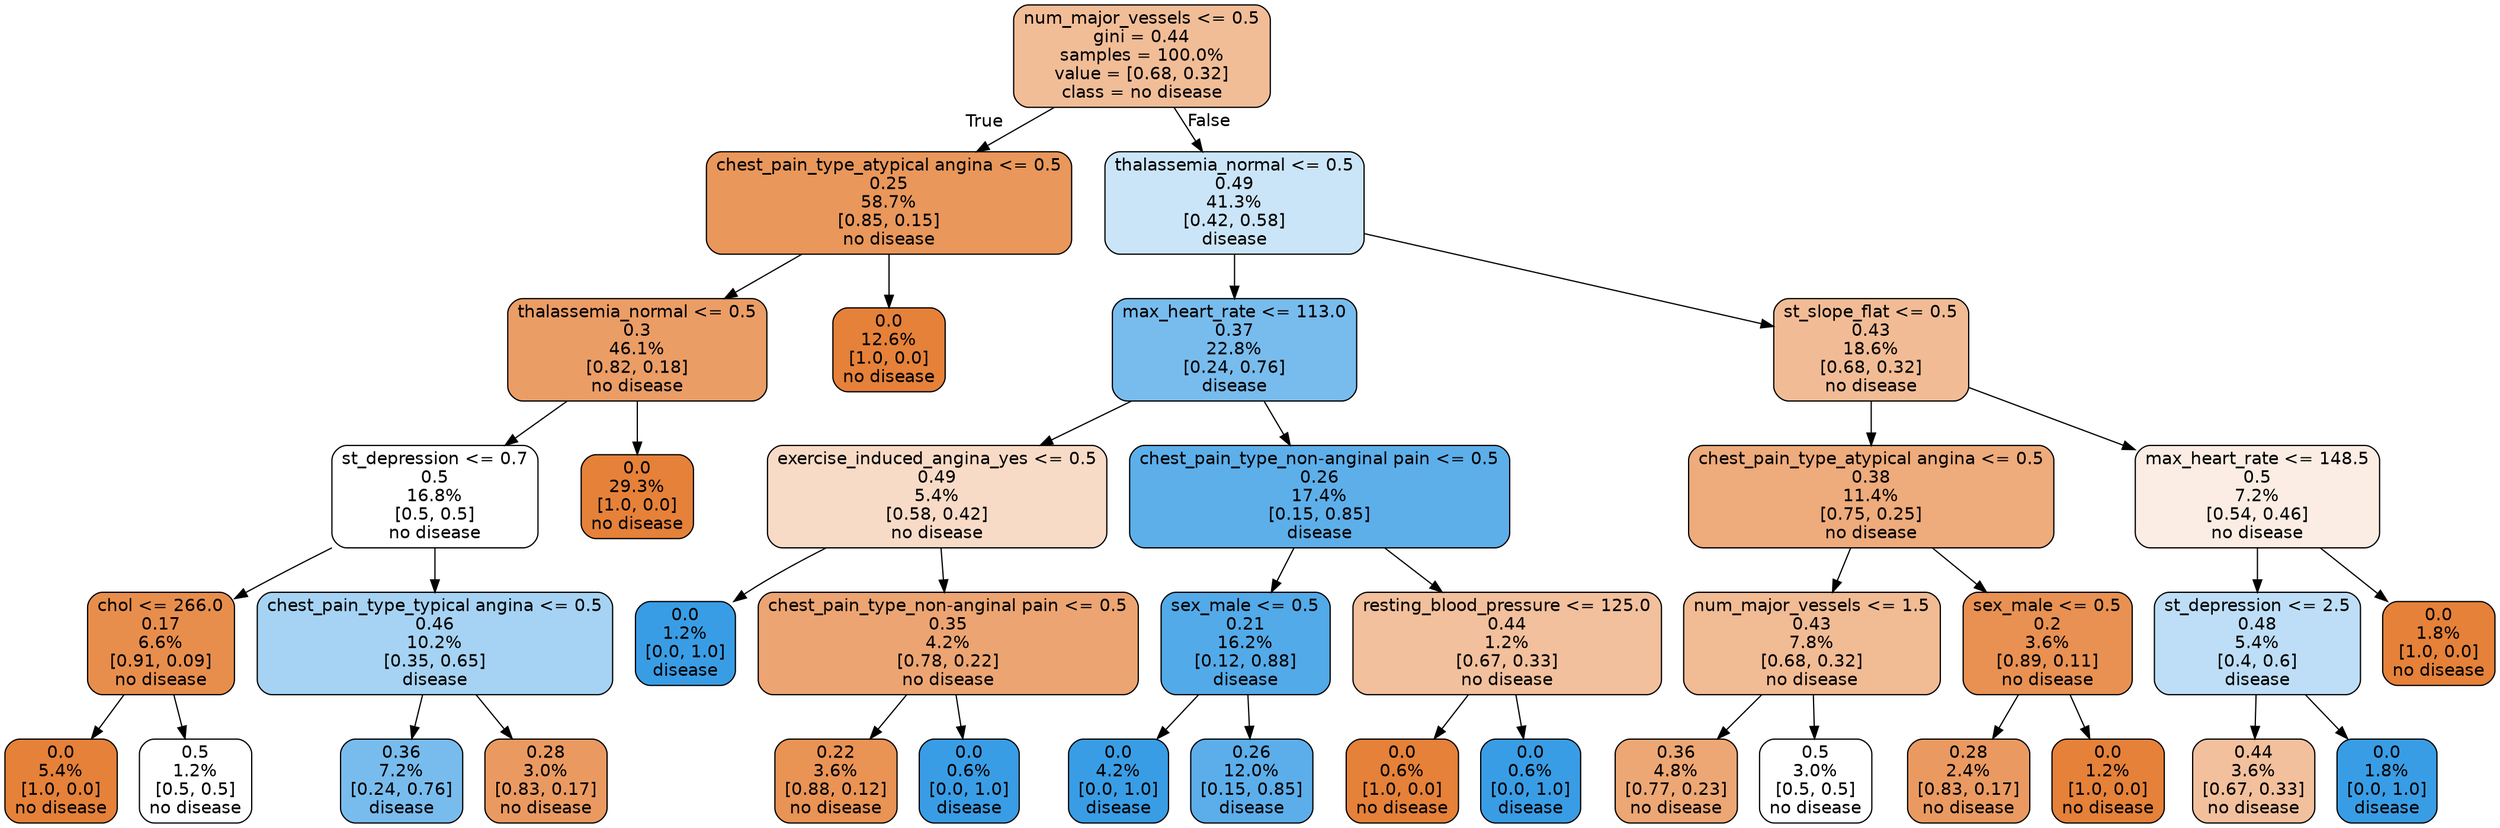 digraph Tree {
node [shape=box, style="filled, rounded", color="black", fontname="helvetica"] ;
edge [fontname="helvetica"] ;
0 [label="num_major_vessels <= 0.5\ngini = 0.44\nsamples = 100.0%\nvalue = [0.68, 0.32]\nclass = no disease", fillcolor="#f1bd97"] ;
1 [label="chest_pain_type_atypical angina <= 0.5\n0.25\n58.7%\n[0.85, 0.15]\nno disease", fillcolor="#e9975b"] ;
0 -> 1 [labeldistance=2.5, labelangle=45, headlabel="True"] ;
2 [label="thalassemia_normal <= 0.5\n0.3\n46.1%\n[0.82, 0.18]\nno disease", fillcolor="#eb9d66"] ;
1 -> 2 ;
3 [label="st_depression <= 0.7\n0.5\n16.8%\n[0.5, 0.5]\nno disease", fillcolor="#ffffff"] ;
2 -> 3 ;
4 [label="chol <= 266.0\n0.17\n6.6%\n[0.91, 0.09]\nno disease", fillcolor="#e88e4d"] ;
3 -> 4 ;
5 [label="0.0\n5.4%\n[1.0, 0.0]\nno disease", fillcolor="#e58139"] ;
4 -> 5 ;
6 [label="0.5\n1.2%\n[0.5, 0.5]\nno disease", fillcolor="#ffffff"] ;
4 -> 6 ;
7 [label="chest_pain_type_typical angina <= 0.5\n0.46\n10.2%\n[0.35, 0.65]\ndisease", fillcolor="#a6d3f3"] ;
3 -> 7 ;
8 [label="0.36\n7.2%\n[0.24, 0.76]\ndisease", fillcolor="#78bced"] ;
7 -> 8 ;
9 [label="0.28\n3.0%\n[0.83, 0.17]\nno disease", fillcolor="#ea9a61"] ;
7 -> 9 ;
10 [label="0.0\n29.3%\n[1.0, 0.0]\nno disease", fillcolor="#e58139"] ;
2 -> 10 ;
11 [label="0.0\n12.6%\n[1.0, 0.0]\nno disease", fillcolor="#e58139"] ;
1 -> 11 ;
12 [label="thalassemia_normal <= 0.5\n0.49\n41.3%\n[0.42, 0.58]\ndisease", fillcolor="#cbe5f8"] ;
0 -> 12 [labeldistance=2.5, labelangle=-45, headlabel="False"] ;
13 [label="max_heart_rate <= 113.0\n0.37\n22.8%\n[0.24, 0.76]\ndisease", fillcolor="#78bced"] ;
12 -> 13 ;
14 [label="exercise_induced_angina_yes <= 0.5\n0.49\n5.4%\n[0.58, 0.42]\nno disease", fillcolor="#f8dbc6"] ;
13 -> 14 ;
15 [label="0.0\n1.2%\n[0.0, 1.0]\ndisease", fillcolor="#399de5"] ;
14 -> 15 ;
16 [label="chest_pain_type_non-anginal pain <= 0.5\n0.35\n4.2%\n[0.78, 0.22]\nno disease", fillcolor="#eca572"] ;
14 -> 16 ;
17 [label="0.22\n3.6%\n[0.88, 0.12]\nno disease", fillcolor="#e99355"] ;
16 -> 17 ;
18 [label="0.0\n0.6%\n[0.0, 1.0]\ndisease", fillcolor="#399de5"] ;
16 -> 18 ;
19 [label="chest_pain_type_non-anginal pain <= 0.5\n0.26\n17.4%\n[0.15, 0.85]\ndisease", fillcolor="#5dafea"] ;
13 -> 19 ;
20 [label="sex_male <= 0.5\n0.21\n16.2%\n[0.12, 0.88]\ndisease", fillcolor="#53aae8"] ;
19 -> 20 ;
21 [label="0.0\n4.2%\n[0.0, 1.0]\ndisease", fillcolor="#399de5"] ;
20 -> 21 ;
22 [label="0.26\n12.0%\n[0.15, 0.85]\ndisease", fillcolor="#5caeea"] ;
20 -> 22 ;
23 [label="resting_blood_pressure <= 125.0\n0.44\n1.2%\n[0.67, 0.33]\nno disease", fillcolor="#f2c09c"] ;
19 -> 23 ;
24 [label="0.0\n0.6%\n[1.0, 0.0]\nno disease", fillcolor="#e58139"] ;
23 -> 24 ;
25 [label="0.0\n0.6%\n[0.0, 1.0]\ndisease", fillcolor="#399de5"] ;
23 -> 25 ;
26 [label="st_slope_flat <= 0.5\n0.43\n18.6%\n[0.68, 0.32]\nno disease", fillcolor="#f1bc95"] ;
12 -> 26 ;
27 [label="chest_pain_type_atypical angina <= 0.5\n0.38\n11.4%\n[0.75, 0.25]\nno disease", fillcolor="#eeab7b"] ;
26 -> 27 ;
28 [label="num_major_vessels <= 1.5\n0.43\n7.8%\n[0.68, 0.32]\nno disease", fillcolor="#f1bb94"] ;
27 -> 28 ;
29 [label="0.36\n4.8%\n[0.77, 0.23]\nno disease", fillcolor="#eda774"] ;
28 -> 29 ;
30 [label="0.5\n3.0%\n[0.5, 0.5]\nno disease", fillcolor="#ffffff"] ;
28 -> 30 ;
31 [label="sex_male <= 0.5\n0.2\n3.6%\n[0.89, 0.11]\nno disease", fillcolor="#e89152"] ;
27 -> 31 ;
32 [label="0.28\n2.4%\n[0.83, 0.17]\nno disease", fillcolor="#ea9a61"] ;
31 -> 32 ;
33 [label="0.0\n1.2%\n[1.0, 0.0]\nno disease", fillcolor="#e58139"] ;
31 -> 33 ;
34 [label="max_heart_rate <= 148.5\n0.5\n7.2%\n[0.54, 0.46]\nno disease", fillcolor="#fbede3"] ;
26 -> 34 ;
35 [label="st_depression <= 2.5\n0.48\n5.4%\n[0.4, 0.6]\ndisease", fillcolor="#bddef6"] ;
34 -> 35 ;
36 [label="0.44\n3.6%\n[0.67, 0.33]\nno disease", fillcolor="#f2c09c"] ;
35 -> 36 ;
37 [label="0.0\n1.8%\n[0.0, 1.0]\ndisease", fillcolor="#399de5"] ;
35 -> 37 ;
38 [label="0.0\n1.8%\n[1.0, 0.0]\nno disease", fillcolor="#e58139"] ;
34 -> 38 ;
}